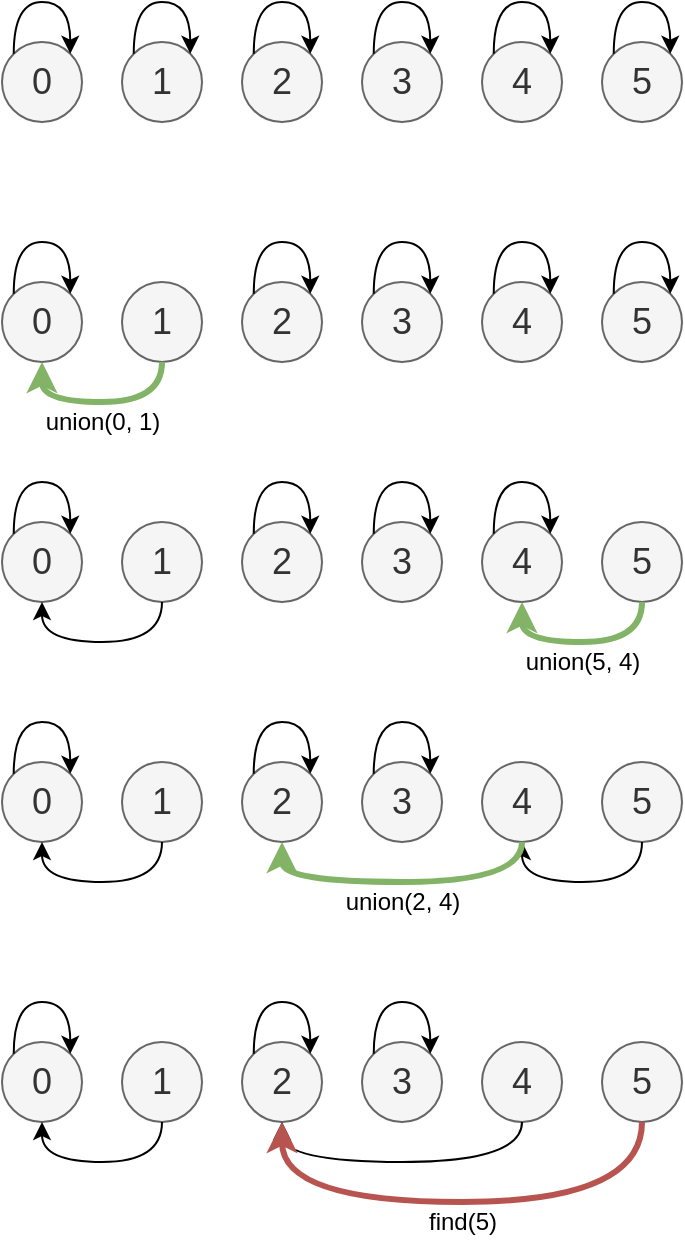 <mxfile version="13.4.6">
    <diagram id="6hGFLwfOUW9BJ-s0fimq" name="Page-1">
        <mxGraphModel dx="1533" dy="476" grid="1" gridSize="10" guides="1" tooltips="1" connect="1" arrows="1" fold="1" page="1" pageScale="1" pageWidth="827" pageHeight="1169" math="0" shadow="0">
            <root>
                <mxCell id="0"/>
                <mxCell id="1" parent="0"/>
                <mxCell id="17" value="" style="group" parent="1" vertex="1" connectable="0">
                    <mxGeometry x="120" y="60" width="40" height="60" as="geometry"/>
                </mxCell>
                <mxCell id="2" value="0" style="ellipse;whiteSpace=wrap;html=1;aspect=fixed;fillColor=#f5f5f5;strokeColor=#666666;fontColor=#333333;fontSize=18;" parent="17" vertex="1">
                    <mxGeometry y="20" width="40" height="40" as="geometry"/>
                </mxCell>
                <mxCell id="11" style="edgeStyle=orthogonalEdgeStyle;rounded=0;orthogonalLoop=1;jettySize=auto;html=1;exitX=0;exitY=0;exitDx=0;exitDy=0;entryX=1;entryY=0;entryDx=0;entryDy=0;elbow=vertical;curved=1;" parent="17" source="2" target="2" edge="1">
                    <mxGeometry relative="1" as="geometry">
                        <Array as="points">
                            <mxPoint x="6"/>
                            <mxPoint x="34"/>
                        </Array>
                    </mxGeometry>
                </mxCell>
                <mxCell id="18" value="" style="group" parent="1" vertex="1" connectable="0">
                    <mxGeometry x="180" y="60" width="40" height="60" as="geometry"/>
                </mxCell>
                <mxCell id="19" value="1" style="ellipse;whiteSpace=wrap;html=1;aspect=fixed;fillColor=#f5f5f5;strokeColor=#666666;fontColor=#333333;fontSize=18;" parent="18" vertex="1">
                    <mxGeometry y="20" width="40" height="40" as="geometry"/>
                </mxCell>
                <mxCell id="20" style="edgeStyle=orthogonalEdgeStyle;rounded=0;orthogonalLoop=1;jettySize=auto;html=1;exitX=0;exitY=0;exitDx=0;exitDy=0;entryX=1;entryY=0;entryDx=0;entryDy=0;elbow=vertical;curved=1;" parent="18" source="19" target="19" edge="1">
                    <mxGeometry relative="1" as="geometry">
                        <Array as="points">
                            <mxPoint x="6"/>
                            <mxPoint x="34"/>
                        </Array>
                    </mxGeometry>
                </mxCell>
                <mxCell id="21" value="" style="group" parent="1" vertex="1" connectable="0">
                    <mxGeometry x="240" y="60" width="40" height="60" as="geometry"/>
                </mxCell>
                <mxCell id="22" value="2" style="ellipse;whiteSpace=wrap;html=1;aspect=fixed;fillColor=#f5f5f5;strokeColor=#666666;fontColor=#333333;fontSize=18;" parent="21" vertex="1">
                    <mxGeometry y="20" width="40" height="40" as="geometry"/>
                </mxCell>
                <mxCell id="23" style="edgeStyle=orthogonalEdgeStyle;rounded=0;orthogonalLoop=1;jettySize=auto;html=1;exitX=0;exitY=0;exitDx=0;exitDy=0;entryX=1;entryY=0;entryDx=0;entryDy=0;elbow=vertical;curved=1;" parent="21" source="22" target="22" edge="1">
                    <mxGeometry relative="1" as="geometry">
                        <Array as="points">
                            <mxPoint x="6"/>
                            <mxPoint x="34"/>
                        </Array>
                    </mxGeometry>
                </mxCell>
                <mxCell id="24" value="" style="group" parent="1" vertex="1" connectable="0">
                    <mxGeometry x="300" y="60" width="40" height="60" as="geometry"/>
                </mxCell>
                <mxCell id="25" value="3" style="ellipse;whiteSpace=wrap;html=1;aspect=fixed;fillColor=#f5f5f5;strokeColor=#666666;fontColor=#333333;fontSize=18;" parent="24" vertex="1">
                    <mxGeometry y="20" width="40" height="40" as="geometry"/>
                </mxCell>
                <mxCell id="26" style="edgeStyle=orthogonalEdgeStyle;rounded=0;orthogonalLoop=1;jettySize=auto;html=1;exitX=0;exitY=0;exitDx=0;exitDy=0;entryX=1;entryY=0;entryDx=0;entryDy=0;elbow=vertical;curved=1;" parent="24" source="25" target="25" edge="1">
                    <mxGeometry relative="1" as="geometry">
                        <Array as="points">
                            <mxPoint x="6"/>
                            <mxPoint x="34"/>
                        </Array>
                    </mxGeometry>
                </mxCell>
                <mxCell id="29" value="" style="group" parent="1" vertex="1" connectable="0">
                    <mxGeometry x="360" y="60" width="40" height="60" as="geometry"/>
                </mxCell>
                <mxCell id="30" value="4" style="ellipse;whiteSpace=wrap;html=1;aspect=fixed;fillColor=#f5f5f5;strokeColor=#666666;fontColor=#333333;fontSize=18;" parent="29" vertex="1">
                    <mxGeometry y="20" width="40" height="40" as="geometry"/>
                </mxCell>
                <mxCell id="31" style="edgeStyle=orthogonalEdgeStyle;rounded=0;orthogonalLoop=1;jettySize=auto;html=1;exitX=0;exitY=0;exitDx=0;exitDy=0;entryX=1;entryY=0;entryDx=0;entryDy=0;elbow=vertical;curved=1;" parent="29" source="30" target="30" edge="1">
                    <mxGeometry relative="1" as="geometry">
                        <Array as="points">
                            <mxPoint x="6"/>
                            <mxPoint x="34"/>
                        </Array>
                    </mxGeometry>
                </mxCell>
                <mxCell id="32" value="" style="group" parent="1" vertex="1" connectable="0">
                    <mxGeometry x="420" y="60" width="40" height="60" as="geometry"/>
                </mxCell>
                <mxCell id="33" value="5" style="ellipse;whiteSpace=wrap;html=1;aspect=fixed;fillColor=#f5f5f5;strokeColor=#666666;fontColor=#333333;fontSize=18;" parent="32" vertex="1">
                    <mxGeometry y="20" width="40" height="40" as="geometry"/>
                </mxCell>
                <mxCell id="34" style="edgeStyle=orthogonalEdgeStyle;rounded=0;orthogonalLoop=1;jettySize=auto;html=1;exitX=0;exitY=0;exitDx=0;exitDy=0;entryX=1;entryY=0;entryDx=0;entryDy=0;elbow=vertical;curved=1;" parent="32" source="33" target="33" edge="1">
                    <mxGeometry relative="1" as="geometry">
                        <Array as="points">
                            <mxPoint x="6"/>
                            <mxPoint x="34"/>
                        </Array>
                    </mxGeometry>
                </mxCell>
                <mxCell id="92" value="" style="group" parent="1" vertex="1" connectable="0">
                    <mxGeometry x="120" y="180" width="40" height="60" as="geometry"/>
                </mxCell>
                <mxCell id="93" value="0" style="ellipse;whiteSpace=wrap;html=1;aspect=fixed;fillColor=#f5f5f5;strokeColor=#666666;fontColor=#333333;fontSize=18;" parent="92" vertex="1">
                    <mxGeometry y="20" width="40" height="40" as="geometry"/>
                </mxCell>
                <mxCell id="94" style="edgeStyle=orthogonalEdgeStyle;rounded=0;orthogonalLoop=1;jettySize=auto;html=1;exitX=0;exitY=0;exitDx=0;exitDy=0;entryX=1;entryY=0;entryDx=0;entryDy=0;elbow=vertical;curved=1;" parent="92" source="93" target="93" edge="1">
                    <mxGeometry relative="1" as="geometry">
                        <Array as="points">
                            <mxPoint x="6"/>
                            <mxPoint x="34"/>
                        </Array>
                    </mxGeometry>
                </mxCell>
                <mxCell id="95" value="" style="group" parent="1" vertex="1" connectable="0">
                    <mxGeometry x="180" y="180" width="40" height="60" as="geometry"/>
                </mxCell>
                <mxCell id="96" value="1" style="ellipse;whiteSpace=wrap;html=1;aspect=fixed;fillColor=#f5f5f5;strokeColor=#666666;fontColor=#333333;fontSize=18;" parent="95" vertex="1">
                    <mxGeometry y="20" width="40" height="40" as="geometry"/>
                </mxCell>
                <mxCell id="98" style="edgeStyle=orthogonalEdgeStyle;rounded=0;orthogonalLoop=1;jettySize=auto;html=1;exitX=0.5;exitY=1;exitDx=0;exitDy=0;entryX=0.5;entryY=1;entryDx=0;entryDy=0;fontSize=18;curved=1;fillColor=#d5e8d4;strokeColor=#82b366;strokeWidth=3;" parent="1" source="96" target="93" edge="1">
                    <mxGeometry relative="1" as="geometry"/>
                </mxCell>
                <mxCell id="101" value="" style="group" parent="1" vertex="1" connectable="0">
                    <mxGeometry x="240" y="180" width="40" height="60" as="geometry"/>
                </mxCell>
                <mxCell id="102" value="2" style="ellipse;whiteSpace=wrap;html=1;aspect=fixed;fillColor=#f5f5f5;strokeColor=#666666;fontColor=#333333;fontSize=18;" parent="101" vertex="1">
                    <mxGeometry y="20" width="40" height="40" as="geometry"/>
                </mxCell>
                <mxCell id="103" style="edgeStyle=orthogonalEdgeStyle;rounded=0;orthogonalLoop=1;jettySize=auto;html=1;exitX=0;exitY=0;exitDx=0;exitDy=0;entryX=1;entryY=0;entryDx=0;entryDy=0;elbow=vertical;curved=1;" parent="101" source="102" target="102" edge="1">
                    <mxGeometry relative="1" as="geometry">
                        <Array as="points">
                            <mxPoint x="6"/>
                            <mxPoint x="34"/>
                        </Array>
                    </mxGeometry>
                </mxCell>
                <mxCell id="104" value="" style="group" parent="1" vertex="1" connectable="0">
                    <mxGeometry x="300" y="180" width="40" height="60" as="geometry"/>
                </mxCell>
                <mxCell id="105" value="3" style="ellipse;whiteSpace=wrap;html=1;aspect=fixed;fillColor=#f5f5f5;strokeColor=#666666;fontColor=#333333;fontSize=18;" parent="104" vertex="1">
                    <mxGeometry y="20" width="40" height="40" as="geometry"/>
                </mxCell>
                <mxCell id="106" style="edgeStyle=orthogonalEdgeStyle;rounded=0;orthogonalLoop=1;jettySize=auto;html=1;exitX=0;exitY=0;exitDx=0;exitDy=0;entryX=1;entryY=0;entryDx=0;entryDy=0;elbow=vertical;curved=1;" parent="104" source="105" target="105" edge="1">
                    <mxGeometry relative="1" as="geometry">
                        <Array as="points">
                            <mxPoint x="6"/>
                            <mxPoint x="34"/>
                        </Array>
                    </mxGeometry>
                </mxCell>
                <mxCell id="107" value="" style="group" parent="1" vertex="1" connectable="0">
                    <mxGeometry x="360" y="180" width="40" height="60" as="geometry"/>
                </mxCell>
                <mxCell id="108" value="4" style="ellipse;whiteSpace=wrap;html=1;aspect=fixed;fillColor=#f5f5f5;strokeColor=#666666;fontColor=#333333;fontSize=18;" parent="107" vertex="1">
                    <mxGeometry y="20" width="40" height="40" as="geometry"/>
                </mxCell>
                <mxCell id="109" style="edgeStyle=orthogonalEdgeStyle;rounded=0;orthogonalLoop=1;jettySize=auto;html=1;exitX=0;exitY=0;exitDx=0;exitDy=0;entryX=1;entryY=0;entryDx=0;entryDy=0;elbow=vertical;curved=1;" parent="107" source="108" target="108" edge="1">
                    <mxGeometry relative="1" as="geometry">
                        <Array as="points">
                            <mxPoint x="6"/>
                            <mxPoint x="34"/>
                        </Array>
                    </mxGeometry>
                </mxCell>
                <mxCell id="110" value="" style="group" parent="1" vertex="1" connectable="0">
                    <mxGeometry x="420" y="180" width="40" height="60" as="geometry"/>
                </mxCell>
                <mxCell id="111" value="5" style="ellipse;whiteSpace=wrap;html=1;aspect=fixed;fillColor=#f5f5f5;strokeColor=#666666;fontColor=#333333;fontSize=18;" parent="110" vertex="1">
                    <mxGeometry y="20" width="40" height="40" as="geometry"/>
                </mxCell>
                <mxCell id="112" style="edgeStyle=orthogonalEdgeStyle;rounded=0;orthogonalLoop=1;jettySize=auto;html=1;exitX=0;exitY=0;exitDx=0;exitDy=0;entryX=1;entryY=0;entryDx=0;entryDy=0;elbow=vertical;curved=1;" parent="110" source="111" target="111" edge="1">
                    <mxGeometry relative="1" as="geometry">
                        <Array as="points">
                            <mxPoint x="6"/>
                            <mxPoint x="34"/>
                        </Array>
                    </mxGeometry>
                </mxCell>
                <mxCell id="113" value="" style="group" parent="1" vertex="1" connectable="0">
                    <mxGeometry x="120" y="300" width="40" height="60" as="geometry"/>
                </mxCell>
                <mxCell id="114" value="0" style="ellipse;whiteSpace=wrap;html=1;aspect=fixed;fillColor=#f5f5f5;strokeColor=#666666;fontColor=#333333;fontSize=18;" parent="113" vertex="1">
                    <mxGeometry y="20" width="40" height="40" as="geometry"/>
                </mxCell>
                <mxCell id="115" style="edgeStyle=orthogonalEdgeStyle;rounded=0;orthogonalLoop=1;jettySize=auto;html=1;exitX=0;exitY=0;exitDx=0;exitDy=0;entryX=1;entryY=0;entryDx=0;entryDy=0;elbow=vertical;curved=1;" parent="113" source="114" target="114" edge="1">
                    <mxGeometry relative="1" as="geometry">
                        <Array as="points">
                            <mxPoint x="6"/>
                            <mxPoint x="34"/>
                        </Array>
                    </mxGeometry>
                </mxCell>
                <mxCell id="116" value="" style="group" parent="1" vertex="1" connectable="0">
                    <mxGeometry x="180" y="300" width="40" height="60" as="geometry"/>
                </mxCell>
                <mxCell id="117" value="1" style="ellipse;whiteSpace=wrap;html=1;aspect=fixed;fillColor=#f5f5f5;strokeColor=#666666;fontColor=#333333;fontSize=18;" parent="116" vertex="1">
                    <mxGeometry y="20" width="40" height="40" as="geometry"/>
                </mxCell>
                <mxCell id="118" style="edgeStyle=orthogonalEdgeStyle;rounded=0;orthogonalLoop=1;jettySize=auto;html=1;exitX=0.5;exitY=1;exitDx=0;exitDy=0;entryX=0.5;entryY=1;entryDx=0;entryDy=0;fontSize=18;curved=1;" parent="1" source="117" target="114" edge="1">
                    <mxGeometry relative="1" as="geometry"/>
                </mxCell>
                <mxCell id="119" value="" style="group" parent="1" vertex="1" connectable="0">
                    <mxGeometry x="240" y="300" width="40" height="60" as="geometry"/>
                </mxCell>
                <mxCell id="120" value="2" style="ellipse;whiteSpace=wrap;html=1;aspect=fixed;fillColor=#f5f5f5;strokeColor=#666666;fontColor=#333333;fontSize=18;" parent="119" vertex="1">
                    <mxGeometry y="20" width="40" height="40" as="geometry"/>
                </mxCell>
                <mxCell id="121" style="edgeStyle=orthogonalEdgeStyle;rounded=0;orthogonalLoop=1;jettySize=auto;html=1;exitX=0;exitY=0;exitDx=0;exitDy=0;entryX=1;entryY=0;entryDx=0;entryDy=0;elbow=vertical;curved=1;" parent="119" source="120" target="120" edge="1">
                    <mxGeometry relative="1" as="geometry">
                        <Array as="points">
                            <mxPoint x="6"/>
                            <mxPoint x="34"/>
                        </Array>
                    </mxGeometry>
                </mxCell>
                <mxCell id="122" value="" style="group" parent="1" vertex="1" connectable="0">
                    <mxGeometry x="300" y="300" width="40" height="60" as="geometry"/>
                </mxCell>
                <mxCell id="123" value="3" style="ellipse;whiteSpace=wrap;html=1;aspect=fixed;fillColor=#f5f5f5;strokeColor=#666666;fontColor=#333333;fontSize=18;" parent="122" vertex="1">
                    <mxGeometry y="20" width="40" height="40" as="geometry"/>
                </mxCell>
                <mxCell id="124" style="edgeStyle=orthogonalEdgeStyle;rounded=0;orthogonalLoop=1;jettySize=auto;html=1;exitX=0;exitY=0;exitDx=0;exitDy=0;entryX=1;entryY=0;entryDx=0;entryDy=0;elbow=vertical;curved=1;" parent="122" source="123" target="123" edge="1">
                    <mxGeometry relative="1" as="geometry">
                        <Array as="points">
                            <mxPoint x="6"/>
                            <mxPoint x="34"/>
                        </Array>
                    </mxGeometry>
                </mxCell>
                <mxCell id="125" value="" style="group" parent="1" vertex="1" connectable="0">
                    <mxGeometry x="360" y="300" width="40" height="60" as="geometry"/>
                </mxCell>
                <mxCell id="126" value="4" style="ellipse;whiteSpace=wrap;html=1;aspect=fixed;fillColor=#f5f5f5;strokeColor=#666666;fontColor=#333333;fontSize=18;" parent="125" vertex="1">
                    <mxGeometry y="20" width="40" height="40" as="geometry"/>
                </mxCell>
                <mxCell id="127" style="edgeStyle=orthogonalEdgeStyle;rounded=0;orthogonalLoop=1;jettySize=auto;html=1;exitX=0;exitY=0;exitDx=0;exitDy=0;entryX=1;entryY=0;entryDx=0;entryDy=0;elbow=vertical;curved=1;" parent="125" source="126" target="126" edge="1">
                    <mxGeometry relative="1" as="geometry">
                        <Array as="points">
                            <mxPoint x="6"/>
                            <mxPoint x="34"/>
                        </Array>
                    </mxGeometry>
                </mxCell>
                <mxCell id="128" value="" style="group" parent="1" vertex="1" connectable="0">
                    <mxGeometry x="420" y="300" width="40" height="60" as="geometry"/>
                </mxCell>
                <mxCell id="129" value="5" style="ellipse;whiteSpace=wrap;html=1;aspect=fixed;fillColor=#f5f5f5;strokeColor=#666666;fontColor=#333333;fontSize=18;" parent="128" vertex="1">
                    <mxGeometry y="20" width="40" height="40" as="geometry"/>
                </mxCell>
                <mxCell id="131" style="edgeStyle=orthogonalEdgeStyle;curved=1;rounded=0;orthogonalLoop=1;jettySize=auto;html=1;exitX=0.5;exitY=1;exitDx=0;exitDy=0;entryX=0.5;entryY=1;entryDx=0;entryDy=0;fontSize=18;fillColor=#d5e8d4;strokeColor=#82b366;strokeWidth=3;" parent="1" source="129" target="126" edge="1">
                    <mxGeometry relative="1" as="geometry"/>
                </mxCell>
                <mxCell id="132" value="" style="group" parent="1" vertex="1" connectable="0">
                    <mxGeometry x="120" y="420" width="40" height="60" as="geometry"/>
                </mxCell>
                <mxCell id="133" value="0" style="ellipse;whiteSpace=wrap;html=1;aspect=fixed;fillColor=#f5f5f5;strokeColor=#666666;fontColor=#333333;fontSize=18;" parent="132" vertex="1">
                    <mxGeometry y="20" width="40" height="40" as="geometry"/>
                </mxCell>
                <mxCell id="134" style="edgeStyle=orthogonalEdgeStyle;rounded=0;orthogonalLoop=1;jettySize=auto;html=1;exitX=0;exitY=0;exitDx=0;exitDy=0;entryX=1;entryY=0;entryDx=0;entryDy=0;elbow=vertical;curved=1;" parent="132" source="133" target="133" edge="1">
                    <mxGeometry relative="1" as="geometry">
                        <Array as="points">
                            <mxPoint x="6"/>
                            <mxPoint x="34"/>
                        </Array>
                    </mxGeometry>
                </mxCell>
                <mxCell id="135" value="" style="group" parent="1" vertex="1" connectable="0">
                    <mxGeometry x="180" y="420" width="40" height="60" as="geometry"/>
                </mxCell>
                <mxCell id="136" value="1" style="ellipse;whiteSpace=wrap;html=1;aspect=fixed;fillColor=#f5f5f5;strokeColor=#666666;fontColor=#333333;fontSize=18;" parent="135" vertex="1">
                    <mxGeometry y="20" width="40" height="40" as="geometry"/>
                </mxCell>
                <mxCell id="137" style="edgeStyle=orthogonalEdgeStyle;rounded=0;orthogonalLoop=1;jettySize=auto;html=1;exitX=0.5;exitY=1;exitDx=0;exitDy=0;entryX=0.5;entryY=1;entryDx=0;entryDy=0;fontSize=18;curved=1;" parent="1" source="136" target="133" edge="1">
                    <mxGeometry relative="1" as="geometry"/>
                </mxCell>
                <mxCell id="138" value="" style="group" parent="1" vertex="1" connectable="0">
                    <mxGeometry x="240" y="420" width="40" height="60" as="geometry"/>
                </mxCell>
                <mxCell id="139" value="2" style="ellipse;whiteSpace=wrap;html=1;aspect=fixed;fillColor=#f5f5f5;strokeColor=#666666;fontColor=#333333;fontSize=18;" parent="138" vertex="1">
                    <mxGeometry y="20" width="40" height="40" as="geometry"/>
                </mxCell>
                <mxCell id="140" style="edgeStyle=orthogonalEdgeStyle;rounded=0;orthogonalLoop=1;jettySize=auto;html=1;exitX=0;exitY=0;exitDx=0;exitDy=0;entryX=1;entryY=0;entryDx=0;entryDy=0;elbow=vertical;curved=1;" parent="138" source="139" target="139" edge="1">
                    <mxGeometry relative="1" as="geometry">
                        <Array as="points">
                            <mxPoint x="6"/>
                            <mxPoint x="34"/>
                        </Array>
                    </mxGeometry>
                </mxCell>
                <mxCell id="141" value="" style="group" parent="1" vertex="1" connectable="0">
                    <mxGeometry x="300" y="420" width="40" height="60" as="geometry"/>
                </mxCell>
                <mxCell id="142" value="3" style="ellipse;whiteSpace=wrap;html=1;aspect=fixed;fillColor=#f5f5f5;strokeColor=#666666;fontColor=#333333;fontSize=18;" parent="141" vertex="1">
                    <mxGeometry y="20" width="40" height="40" as="geometry"/>
                </mxCell>
                <mxCell id="143" style="edgeStyle=orthogonalEdgeStyle;rounded=0;orthogonalLoop=1;jettySize=auto;html=1;exitX=0;exitY=0;exitDx=0;exitDy=0;entryX=1;entryY=0;entryDx=0;entryDy=0;elbow=vertical;curved=1;" parent="141" source="142" target="142" edge="1">
                    <mxGeometry relative="1" as="geometry">
                        <Array as="points">
                            <mxPoint x="6"/>
                            <mxPoint x="34"/>
                        </Array>
                    </mxGeometry>
                </mxCell>
                <mxCell id="144" value="" style="group" parent="1" vertex="1" connectable="0">
                    <mxGeometry x="360" y="420" width="40" height="60" as="geometry"/>
                </mxCell>
                <mxCell id="145" value="4" style="ellipse;whiteSpace=wrap;html=1;aspect=fixed;fillColor=#f5f5f5;strokeColor=#666666;fontColor=#333333;fontSize=18;" parent="144" vertex="1">
                    <mxGeometry y="20" width="40" height="40" as="geometry"/>
                </mxCell>
                <mxCell id="147" value="" style="group" parent="1" vertex="1" connectable="0">
                    <mxGeometry x="420" y="420" width="40" height="60" as="geometry"/>
                </mxCell>
                <mxCell id="148" value="5" style="ellipse;whiteSpace=wrap;html=1;aspect=fixed;fillColor=#f5f5f5;strokeColor=#666666;fontColor=#333333;fontSize=18;" parent="147" vertex="1">
                    <mxGeometry y="20" width="40" height="40" as="geometry"/>
                </mxCell>
                <mxCell id="149" style="edgeStyle=orthogonalEdgeStyle;curved=1;rounded=0;orthogonalLoop=1;jettySize=auto;html=1;exitX=0.5;exitY=1;exitDx=0;exitDy=0;entryX=0.5;entryY=1;entryDx=0;entryDy=0;fontSize=18;" parent="1" source="148" target="145" edge="1">
                    <mxGeometry relative="1" as="geometry"/>
                </mxCell>
                <mxCell id="150" style="edgeStyle=orthogonalEdgeStyle;curved=1;rounded=0;orthogonalLoop=1;jettySize=auto;html=1;exitX=0.5;exitY=1;exitDx=0;exitDy=0;entryX=0.5;entryY=1;entryDx=0;entryDy=0;fontSize=18;fillColor=#d5e8d4;strokeColor=#82b366;strokeWidth=3;" parent="1" source="145" target="139" edge="1">
                    <mxGeometry relative="1" as="geometry"/>
                </mxCell>
                <mxCell id="169" value="" style="group" parent="1" vertex="1" connectable="0">
                    <mxGeometry x="120" y="560" width="40" height="60" as="geometry"/>
                </mxCell>
                <mxCell id="170" value="0" style="ellipse;whiteSpace=wrap;html=1;aspect=fixed;fillColor=#f5f5f5;strokeColor=#666666;fontColor=#333333;fontSize=18;" parent="169" vertex="1">
                    <mxGeometry y="20" width="40" height="40" as="geometry"/>
                </mxCell>
                <mxCell id="171" style="edgeStyle=orthogonalEdgeStyle;rounded=0;orthogonalLoop=1;jettySize=auto;html=1;exitX=0;exitY=0;exitDx=0;exitDy=0;entryX=1;entryY=0;entryDx=0;entryDy=0;elbow=vertical;curved=1;" parent="169" source="170" target="170" edge="1">
                    <mxGeometry relative="1" as="geometry">
                        <Array as="points">
                            <mxPoint x="6"/>
                            <mxPoint x="34"/>
                        </Array>
                    </mxGeometry>
                </mxCell>
                <mxCell id="172" value="" style="group" parent="1" vertex="1" connectable="0">
                    <mxGeometry x="180" y="560" width="40" height="60" as="geometry"/>
                </mxCell>
                <mxCell id="173" value="1" style="ellipse;whiteSpace=wrap;html=1;aspect=fixed;fillColor=#f5f5f5;strokeColor=#666666;fontColor=#333333;fontSize=18;" parent="172" vertex="1">
                    <mxGeometry y="20" width="40" height="40" as="geometry"/>
                </mxCell>
                <mxCell id="174" style="edgeStyle=orthogonalEdgeStyle;rounded=0;orthogonalLoop=1;jettySize=auto;html=1;exitX=0.5;exitY=1;exitDx=0;exitDy=0;entryX=0.5;entryY=1;entryDx=0;entryDy=0;fontSize=18;curved=1;" parent="1" source="173" target="170" edge="1">
                    <mxGeometry relative="1" as="geometry"/>
                </mxCell>
                <mxCell id="175" value="" style="group" parent="1" vertex="1" connectable="0">
                    <mxGeometry x="240" y="560" width="40" height="60" as="geometry"/>
                </mxCell>
                <mxCell id="176" value="2" style="ellipse;whiteSpace=wrap;html=1;aspect=fixed;fillColor=#f5f5f5;strokeColor=#666666;fontColor=#333333;fontSize=18;" parent="175" vertex="1">
                    <mxGeometry y="20" width="40" height="40" as="geometry"/>
                </mxCell>
                <mxCell id="177" style="edgeStyle=orthogonalEdgeStyle;rounded=0;orthogonalLoop=1;jettySize=auto;html=1;exitX=0;exitY=0;exitDx=0;exitDy=0;entryX=1;entryY=0;entryDx=0;entryDy=0;elbow=vertical;curved=1;" parent="175" source="176" target="176" edge="1">
                    <mxGeometry relative="1" as="geometry">
                        <Array as="points">
                            <mxPoint x="6"/>
                            <mxPoint x="34"/>
                        </Array>
                    </mxGeometry>
                </mxCell>
                <mxCell id="178" value="" style="group" parent="1" vertex="1" connectable="0">
                    <mxGeometry x="300" y="560" width="40" height="60" as="geometry"/>
                </mxCell>
                <mxCell id="179" value="3" style="ellipse;whiteSpace=wrap;html=1;aspect=fixed;fillColor=#f5f5f5;strokeColor=#666666;fontColor=#333333;fontSize=18;" parent="178" vertex="1">
                    <mxGeometry y="20" width="40" height="40" as="geometry"/>
                </mxCell>
                <mxCell id="180" style="edgeStyle=orthogonalEdgeStyle;rounded=0;orthogonalLoop=1;jettySize=auto;html=1;exitX=0;exitY=0;exitDx=0;exitDy=0;entryX=1;entryY=0;entryDx=0;entryDy=0;elbow=vertical;curved=1;" parent="178" source="179" target="179" edge="1">
                    <mxGeometry relative="1" as="geometry">
                        <Array as="points">
                            <mxPoint x="6"/>
                            <mxPoint x="34"/>
                        </Array>
                    </mxGeometry>
                </mxCell>
                <mxCell id="181" value="" style="group" parent="1" vertex="1" connectable="0">
                    <mxGeometry x="360" y="560" width="40" height="60" as="geometry"/>
                </mxCell>
                <mxCell id="182" value="4" style="ellipse;whiteSpace=wrap;html=1;aspect=fixed;fillColor=#f5f5f5;strokeColor=#666666;fontColor=#333333;fontSize=18;" parent="181" vertex="1">
                    <mxGeometry y="20" width="40" height="40" as="geometry"/>
                </mxCell>
                <mxCell id="183" value="" style="group" parent="1" vertex="1" connectable="0">
                    <mxGeometry x="420" y="560" width="40" height="60" as="geometry"/>
                </mxCell>
                <mxCell id="184" value="5" style="ellipse;whiteSpace=wrap;html=1;aspect=fixed;fillColor=#f5f5f5;strokeColor=#666666;fontColor=#333333;fontSize=18;" parent="183" vertex="1">
                    <mxGeometry y="20" width="40" height="40" as="geometry"/>
                </mxCell>
                <mxCell id="186" style="edgeStyle=orthogonalEdgeStyle;curved=1;rounded=0;orthogonalLoop=1;jettySize=auto;html=1;exitX=0.5;exitY=1;exitDx=0;exitDy=0;entryX=0.5;entryY=1;entryDx=0;entryDy=0;fontSize=18;" parent="1" source="182" target="176" edge="1">
                    <mxGeometry relative="1" as="geometry"/>
                </mxCell>
                <mxCell id="187" value="union(2, 4)" style="text;html=1;align=center;verticalAlign=middle;resizable=0;points=[];autosize=1;fontSize=12;" parent="1" vertex="1">
                    <mxGeometry x="285" y="500" width="70" height="20" as="geometry"/>
                </mxCell>
                <mxCell id="188" value="union(5, 4)" style="text;html=1;align=center;verticalAlign=middle;resizable=0;points=[];autosize=1;fontSize=12;" parent="1" vertex="1">
                    <mxGeometry x="375" y="380" width="70" height="20" as="geometry"/>
                </mxCell>
                <mxCell id="189" value="union(0, 1)" style="text;html=1;align=center;verticalAlign=middle;resizable=0;points=[];autosize=1;fontSize=12;" parent="1" vertex="1">
                    <mxGeometry x="135" y="260" width="70" height="20" as="geometry"/>
                </mxCell>
                <mxCell id="192" value="find(5)" style="text;html=1;align=center;verticalAlign=middle;resizable=0;points=[];autosize=1;fontSize=12;" parent="1" vertex="1">
                    <mxGeometry x="325" y="660" width="50" height="20" as="geometry"/>
                </mxCell>
                <mxCell id="185" style="edgeStyle=orthogonalEdgeStyle;curved=1;rounded=0;orthogonalLoop=1;jettySize=auto;html=1;exitX=0.5;exitY=1;exitDx=0;exitDy=0;entryX=0.5;entryY=1;entryDx=0;entryDy=0;fontSize=18;fillColor=#f8cecc;strokeColor=#b85450;strokeWidth=3;" parent="1" source="184" target="176" edge="1">
                    <mxGeometry relative="1" as="geometry">
                        <Array as="points">
                            <mxPoint x="440" y="660"/>
                            <mxPoint x="260" y="660"/>
                        </Array>
                    </mxGeometry>
                </mxCell>
            </root>
        </mxGraphModel>
    </diagram>
</mxfile>